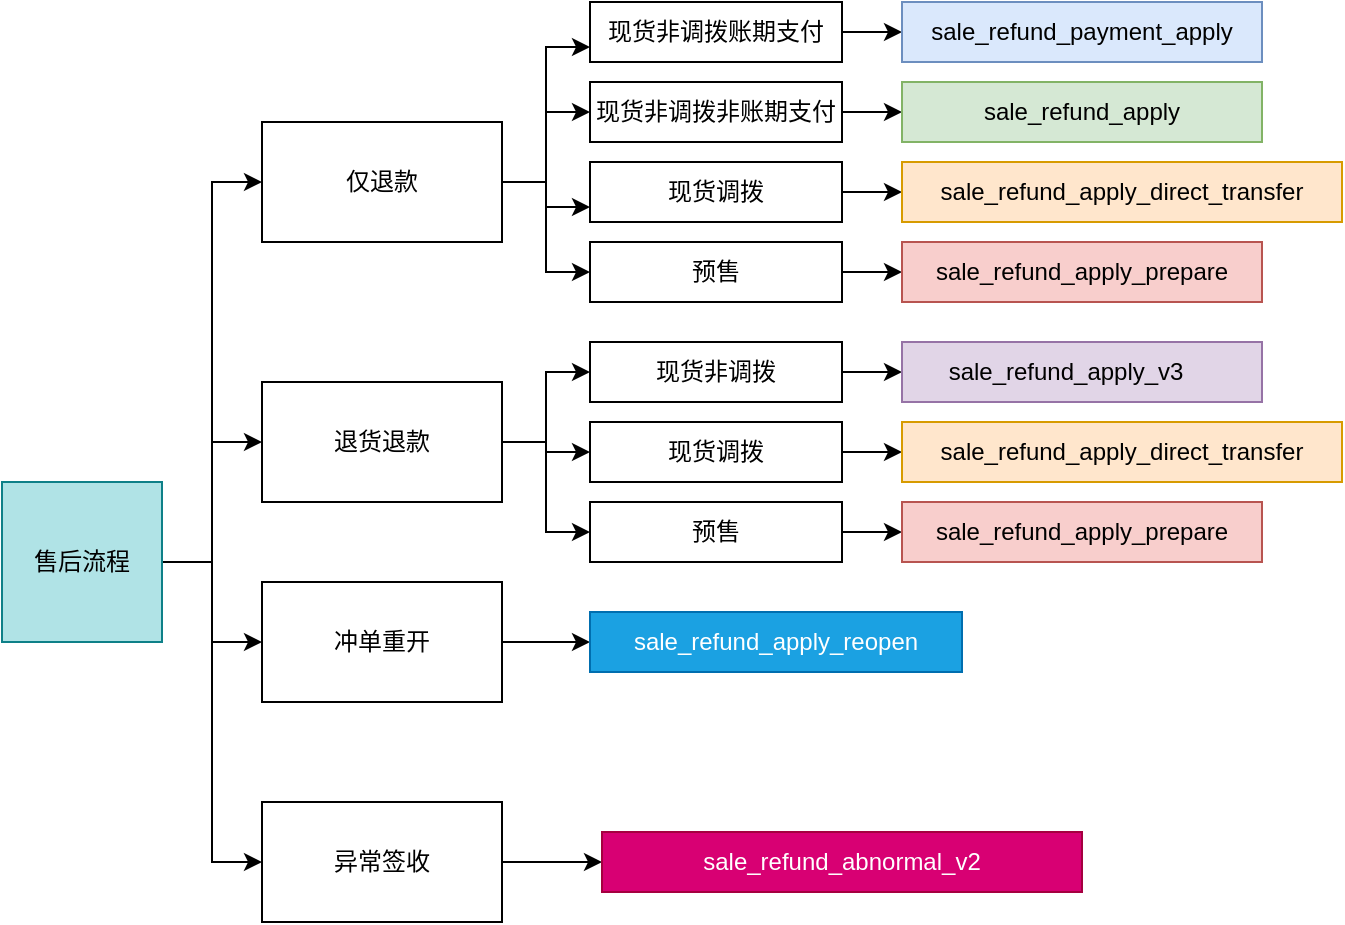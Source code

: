 <mxfile version="24.7.7">
  <diagram name="第 1 页" id="n_i0u6rBE0ByXwQBgo-A">
    <mxGraphModel dx="1434" dy="764" grid="1" gridSize="10" guides="1" tooltips="1" connect="1" arrows="1" fold="1" page="1" pageScale="1" pageWidth="827" pageHeight="1169" math="0" shadow="0">
      <root>
        <mxCell id="0" />
        <mxCell id="1" parent="0" />
        <mxCell id="OPDngqEOzaKMacSp9gH6-7" style="edgeStyle=orthogonalEdgeStyle;rounded=0;orthogonalLoop=1;jettySize=auto;html=1;entryX=0;entryY=0.5;entryDx=0;entryDy=0;" edge="1" parent="1" source="OPDngqEOzaKMacSp9gH6-1" target="OPDngqEOzaKMacSp9gH6-3">
          <mxGeometry relative="1" as="geometry" />
        </mxCell>
        <mxCell id="OPDngqEOzaKMacSp9gH6-8" style="edgeStyle=orthogonalEdgeStyle;rounded=0;orthogonalLoop=1;jettySize=auto;html=1;entryX=0;entryY=0.5;entryDx=0;entryDy=0;" edge="1" parent="1" source="OPDngqEOzaKMacSp9gH6-1" target="OPDngqEOzaKMacSp9gH6-4">
          <mxGeometry relative="1" as="geometry" />
        </mxCell>
        <mxCell id="OPDngqEOzaKMacSp9gH6-9" value="" style="edgeStyle=orthogonalEdgeStyle;rounded=0;orthogonalLoop=1;jettySize=auto;html=1;" edge="1" parent="1" source="OPDngqEOzaKMacSp9gH6-1" target="OPDngqEOzaKMacSp9gH6-5">
          <mxGeometry relative="1" as="geometry" />
        </mxCell>
        <mxCell id="OPDngqEOzaKMacSp9gH6-10" style="edgeStyle=orthogonalEdgeStyle;rounded=0;orthogonalLoop=1;jettySize=auto;html=1;entryX=0;entryY=0.5;entryDx=0;entryDy=0;" edge="1" parent="1" source="OPDngqEOzaKMacSp9gH6-1" target="OPDngqEOzaKMacSp9gH6-6">
          <mxGeometry relative="1" as="geometry" />
        </mxCell>
        <mxCell id="OPDngqEOzaKMacSp9gH6-1" value="售后流程" style="whiteSpace=wrap;html=1;aspect=fixed;fillColor=#b0e3e6;strokeColor=#0e8088;" vertex="1" parent="1">
          <mxGeometry x="120" y="340" width="80" height="80" as="geometry" />
        </mxCell>
        <mxCell id="OPDngqEOzaKMacSp9gH6-2" style="edgeStyle=orthogonalEdgeStyle;rounded=0;orthogonalLoop=1;jettySize=auto;html=1;exitX=0.5;exitY=1;exitDx=0;exitDy=0;" edge="1" parent="1" source="OPDngqEOzaKMacSp9gH6-1" target="OPDngqEOzaKMacSp9gH6-1">
          <mxGeometry relative="1" as="geometry" />
        </mxCell>
        <mxCell id="OPDngqEOzaKMacSp9gH6-15" style="edgeStyle=orthogonalEdgeStyle;rounded=0;orthogonalLoop=1;jettySize=auto;html=1;entryX=0;entryY=0.75;entryDx=0;entryDy=0;" edge="1" parent="1" source="OPDngqEOzaKMacSp9gH6-3" target="OPDngqEOzaKMacSp9gH6-11">
          <mxGeometry relative="1" as="geometry" />
        </mxCell>
        <mxCell id="OPDngqEOzaKMacSp9gH6-16" style="edgeStyle=orthogonalEdgeStyle;rounded=0;orthogonalLoop=1;jettySize=auto;html=1;" edge="1" parent="1" source="OPDngqEOzaKMacSp9gH6-3" target="OPDngqEOzaKMacSp9gH6-12">
          <mxGeometry relative="1" as="geometry" />
        </mxCell>
        <mxCell id="OPDngqEOzaKMacSp9gH6-17" style="edgeStyle=orthogonalEdgeStyle;rounded=0;orthogonalLoop=1;jettySize=auto;html=1;entryX=0;entryY=0.75;entryDx=0;entryDy=0;" edge="1" parent="1" source="OPDngqEOzaKMacSp9gH6-3" target="OPDngqEOzaKMacSp9gH6-13">
          <mxGeometry relative="1" as="geometry" />
        </mxCell>
        <mxCell id="OPDngqEOzaKMacSp9gH6-18" style="edgeStyle=orthogonalEdgeStyle;rounded=0;orthogonalLoop=1;jettySize=auto;html=1;entryX=0;entryY=0.5;entryDx=0;entryDy=0;" edge="1" parent="1" source="OPDngqEOzaKMacSp9gH6-3" target="OPDngqEOzaKMacSp9gH6-14">
          <mxGeometry relative="1" as="geometry" />
        </mxCell>
        <mxCell id="OPDngqEOzaKMacSp9gH6-3" value="仅退款" style="rounded=0;whiteSpace=wrap;html=1;" vertex="1" parent="1">
          <mxGeometry x="250" y="160" width="120" height="60" as="geometry" />
        </mxCell>
        <mxCell id="OPDngqEOzaKMacSp9gH6-22" style="edgeStyle=orthogonalEdgeStyle;rounded=0;orthogonalLoop=1;jettySize=auto;html=1;" edge="1" parent="1" source="OPDngqEOzaKMacSp9gH6-4" target="OPDngqEOzaKMacSp9gH6-19">
          <mxGeometry relative="1" as="geometry" />
        </mxCell>
        <mxCell id="OPDngqEOzaKMacSp9gH6-23" style="edgeStyle=orthogonalEdgeStyle;rounded=0;orthogonalLoop=1;jettySize=auto;html=1;entryX=0;entryY=0.5;entryDx=0;entryDy=0;" edge="1" parent="1" source="OPDngqEOzaKMacSp9gH6-4" target="OPDngqEOzaKMacSp9gH6-20">
          <mxGeometry relative="1" as="geometry" />
        </mxCell>
        <mxCell id="OPDngqEOzaKMacSp9gH6-24" style="edgeStyle=orthogonalEdgeStyle;rounded=0;orthogonalLoop=1;jettySize=auto;html=1;" edge="1" parent="1" source="OPDngqEOzaKMacSp9gH6-4" target="OPDngqEOzaKMacSp9gH6-21">
          <mxGeometry relative="1" as="geometry" />
        </mxCell>
        <mxCell id="OPDngqEOzaKMacSp9gH6-4" value="退货退款" style="rounded=0;whiteSpace=wrap;html=1;" vertex="1" parent="1">
          <mxGeometry x="250" y="290" width="120" height="60" as="geometry" />
        </mxCell>
        <mxCell id="OPDngqEOzaKMacSp9gH6-27" style="edgeStyle=orthogonalEdgeStyle;rounded=0;orthogonalLoop=1;jettySize=auto;html=1;" edge="1" parent="1" source="OPDngqEOzaKMacSp9gH6-5" target="OPDngqEOzaKMacSp9gH6-25">
          <mxGeometry relative="1" as="geometry" />
        </mxCell>
        <mxCell id="OPDngqEOzaKMacSp9gH6-5" value="冲单重开" style="rounded=0;whiteSpace=wrap;html=1;" vertex="1" parent="1">
          <mxGeometry x="250" y="390" width="120" height="60" as="geometry" />
        </mxCell>
        <mxCell id="OPDngqEOzaKMacSp9gH6-28" style="edgeStyle=orthogonalEdgeStyle;rounded=0;orthogonalLoop=1;jettySize=auto;html=1;" edge="1" parent="1" source="OPDngqEOzaKMacSp9gH6-6" target="OPDngqEOzaKMacSp9gH6-26">
          <mxGeometry relative="1" as="geometry" />
        </mxCell>
        <mxCell id="OPDngqEOzaKMacSp9gH6-6" value="异常签收" style="rounded=0;whiteSpace=wrap;html=1;" vertex="1" parent="1">
          <mxGeometry x="250" y="500" width="120" height="60" as="geometry" />
        </mxCell>
        <mxCell id="OPDngqEOzaKMacSp9gH6-41" style="edgeStyle=orthogonalEdgeStyle;rounded=0;orthogonalLoop=1;jettySize=auto;html=1;" edge="1" parent="1" source="OPDngqEOzaKMacSp9gH6-11" target="OPDngqEOzaKMacSp9gH6-29">
          <mxGeometry relative="1" as="geometry" />
        </mxCell>
        <mxCell id="OPDngqEOzaKMacSp9gH6-11" value="现货非调拨账期支付" style="rounded=0;whiteSpace=wrap;html=1;" vertex="1" parent="1">
          <mxGeometry x="414" y="100" width="126" height="30" as="geometry" />
        </mxCell>
        <mxCell id="OPDngqEOzaKMacSp9gH6-40" style="edgeStyle=orthogonalEdgeStyle;rounded=0;orthogonalLoop=1;jettySize=auto;html=1;entryX=0;entryY=0.5;entryDx=0;entryDy=0;" edge="1" parent="1" source="OPDngqEOzaKMacSp9gH6-12" target="OPDngqEOzaKMacSp9gH6-30">
          <mxGeometry relative="1" as="geometry" />
        </mxCell>
        <mxCell id="OPDngqEOzaKMacSp9gH6-12" value="现货非调拨非账期支付" style="rounded=0;whiteSpace=wrap;html=1;" vertex="1" parent="1">
          <mxGeometry x="414" y="140" width="126" height="30" as="geometry" />
        </mxCell>
        <mxCell id="OPDngqEOzaKMacSp9gH6-37" style="edgeStyle=orthogonalEdgeStyle;rounded=0;orthogonalLoop=1;jettySize=auto;html=1;entryX=0;entryY=0.5;entryDx=0;entryDy=0;" edge="1" parent="1" source="OPDngqEOzaKMacSp9gH6-13" target="OPDngqEOzaKMacSp9gH6-31">
          <mxGeometry relative="1" as="geometry" />
        </mxCell>
        <mxCell id="OPDngqEOzaKMacSp9gH6-13" value="现货调拨" style="rounded=0;whiteSpace=wrap;html=1;" vertex="1" parent="1">
          <mxGeometry x="414" y="180" width="126" height="30" as="geometry" />
        </mxCell>
        <mxCell id="OPDngqEOzaKMacSp9gH6-36" style="edgeStyle=orthogonalEdgeStyle;rounded=0;orthogonalLoop=1;jettySize=auto;html=1;" edge="1" parent="1" source="OPDngqEOzaKMacSp9gH6-14" target="OPDngqEOzaKMacSp9gH6-32">
          <mxGeometry relative="1" as="geometry" />
        </mxCell>
        <mxCell id="OPDngqEOzaKMacSp9gH6-14" value="预售" style="rounded=0;whiteSpace=wrap;html=1;" vertex="1" parent="1">
          <mxGeometry x="414" y="220" width="126" height="30" as="geometry" />
        </mxCell>
        <mxCell id="OPDngqEOzaKMacSp9gH6-44" style="edgeStyle=orthogonalEdgeStyle;rounded=0;orthogonalLoop=1;jettySize=auto;html=1;" edge="1" parent="1" source="OPDngqEOzaKMacSp9gH6-19" target="OPDngqEOzaKMacSp9gH6-33">
          <mxGeometry relative="1" as="geometry" />
        </mxCell>
        <mxCell id="OPDngqEOzaKMacSp9gH6-19" value="现货非调拨" style="rounded=0;whiteSpace=wrap;html=1;" vertex="1" parent="1">
          <mxGeometry x="414" y="270" width="126" height="30" as="geometry" />
        </mxCell>
        <mxCell id="OPDngqEOzaKMacSp9gH6-45" style="edgeStyle=orthogonalEdgeStyle;rounded=0;orthogonalLoop=1;jettySize=auto;html=1;entryX=0;entryY=0.5;entryDx=0;entryDy=0;" edge="1" parent="1" source="OPDngqEOzaKMacSp9gH6-20" target="OPDngqEOzaKMacSp9gH6-34">
          <mxGeometry relative="1" as="geometry" />
        </mxCell>
        <mxCell id="OPDngqEOzaKMacSp9gH6-20" value="现货调拨" style="rounded=0;whiteSpace=wrap;html=1;" vertex="1" parent="1">
          <mxGeometry x="414" y="310" width="126" height="30" as="geometry" />
        </mxCell>
        <mxCell id="OPDngqEOzaKMacSp9gH6-46" style="edgeStyle=orthogonalEdgeStyle;rounded=0;orthogonalLoop=1;jettySize=auto;html=1;" edge="1" parent="1" source="OPDngqEOzaKMacSp9gH6-21" target="OPDngqEOzaKMacSp9gH6-35">
          <mxGeometry relative="1" as="geometry" />
        </mxCell>
        <mxCell id="OPDngqEOzaKMacSp9gH6-21" value="预售" style="rounded=0;whiteSpace=wrap;html=1;" vertex="1" parent="1">
          <mxGeometry x="414" y="350" width="126" height="30" as="geometry" />
        </mxCell>
        <mxCell id="OPDngqEOzaKMacSp9gH6-25" value="sale_refund_apply_reopen" style="rounded=0;whiteSpace=wrap;html=1;fillColor=#1ba1e2;fontColor=#ffffff;strokeColor=#006EAF;" vertex="1" parent="1">
          <mxGeometry x="414" y="405" width="186" height="30" as="geometry" />
        </mxCell>
        <mxCell id="OPDngqEOzaKMacSp9gH6-26" value="sale_refund_abnormal_v2" style="rounded=0;whiteSpace=wrap;html=1;fillColor=#d80073;fontColor=#ffffff;strokeColor=#A50040;" vertex="1" parent="1">
          <mxGeometry x="420" y="515" width="240" height="30" as="geometry" />
        </mxCell>
        <mxCell id="OPDngqEOzaKMacSp9gH6-29" value="sale_refund_payment_apply" style="rounded=0;whiteSpace=wrap;html=1;fillColor=#dae8fc;strokeColor=#6c8ebf;" vertex="1" parent="1">
          <mxGeometry x="570" y="100" width="180" height="30" as="geometry" />
        </mxCell>
        <mxCell id="OPDngqEOzaKMacSp9gH6-30" value="sale_refund_apply" style="rounded=0;whiteSpace=wrap;html=1;fillColor=#d5e8d4;strokeColor=#82b366;" vertex="1" parent="1">
          <mxGeometry x="570" y="140" width="180" height="30" as="geometry" />
        </mxCell>
        <mxCell id="OPDngqEOzaKMacSp9gH6-31" value="sale_refund_apply_direct_transfer" style="rounded=0;whiteSpace=wrap;html=1;fillColor=#ffe6cc;strokeColor=#d79b00;" vertex="1" parent="1">
          <mxGeometry x="570" y="180" width="220" height="30" as="geometry" />
        </mxCell>
        <mxCell id="OPDngqEOzaKMacSp9gH6-32" value="sale_refund_apply_prepare" style="rounded=0;whiteSpace=wrap;html=1;fillColor=#f8cecc;strokeColor=#b85450;" vertex="1" parent="1">
          <mxGeometry x="570" y="220" width="180" height="30" as="geometry" />
        </mxCell>
        <mxCell id="OPDngqEOzaKMacSp9gH6-33" value="sale_refund_apply_v3&lt;span style=&quot;white-space: pre;&quot;&gt;&#x9;&lt;/span&gt;" style="rounded=0;whiteSpace=wrap;html=1;fillColor=#e1d5e7;strokeColor=#9673a6;" vertex="1" parent="1">
          <mxGeometry x="570" y="270" width="180" height="30" as="geometry" />
        </mxCell>
        <mxCell id="OPDngqEOzaKMacSp9gH6-34" value="sale_refund_apply_direct_transfer" style="rounded=0;whiteSpace=wrap;html=1;fillColor=#ffe6cc;strokeColor=#d79b00;" vertex="1" parent="1">
          <mxGeometry x="570" y="310" width="220" height="30" as="geometry" />
        </mxCell>
        <mxCell id="OPDngqEOzaKMacSp9gH6-35" value="sale_refund_apply_prepare" style="rounded=0;whiteSpace=wrap;html=1;fillColor=#f8cecc;strokeColor=#b85450;" vertex="1" parent="1">
          <mxGeometry x="570" y="350" width="180" height="30" as="geometry" />
        </mxCell>
      </root>
    </mxGraphModel>
  </diagram>
</mxfile>
